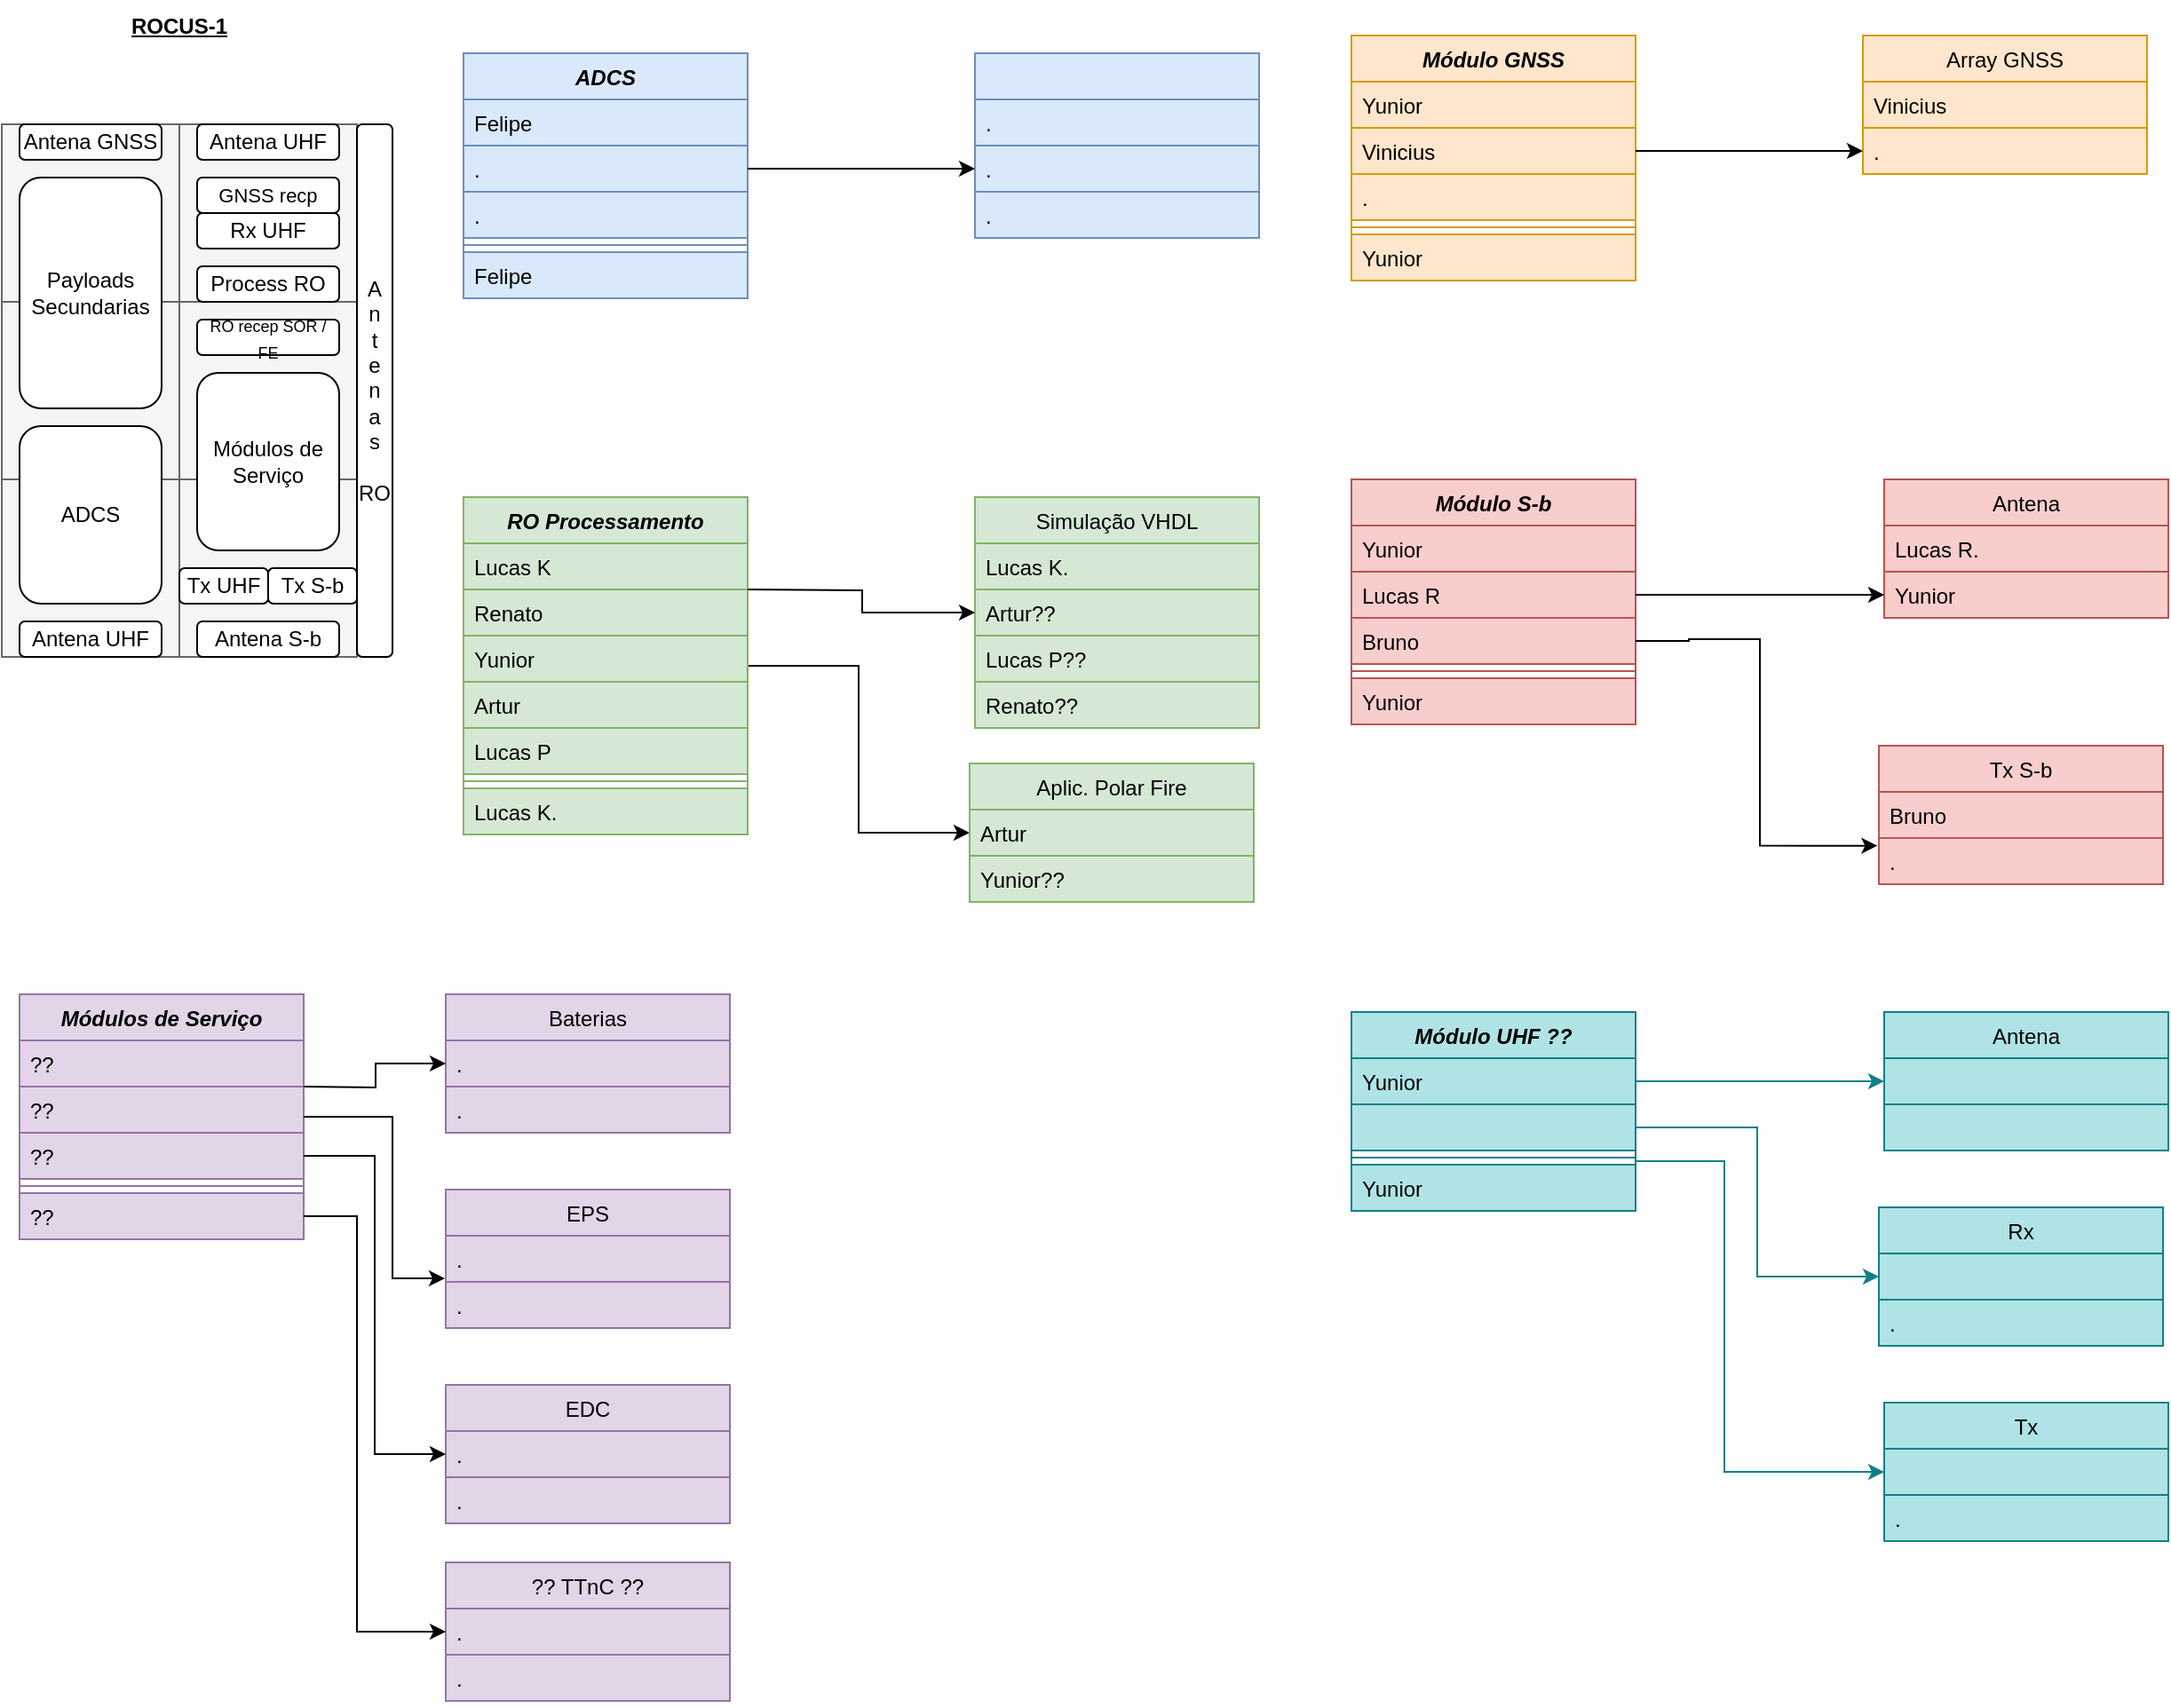 <mxfile version="26.1.1">
  <diagram id="C5RBs43oDa-KdzZeNtuy" name="Page-1">
    <mxGraphModel dx="1414" dy="770" grid="1" gridSize="10" guides="1" tooltips="1" connect="1" arrows="1" fold="1" page="1" pageScale="1" pageWidth="1169" pageHeight="1654" math="0" shadow="0">
      <root>
        <mxCell id="WIyWlLk6GJQsqaUBKTNV-0" />
        <mxCell id="WIyWlLk6GJQsqaUBKTNV-1" parent="WIyWlLk6GJQsqaUBKTNV-0" />
        <mxCell id="zkfFHV4jXpPFQw0GAbJ--0" value="ADCS" style="swimlane;fontStyle=3;align=center;verticalAlign=top;childLayout=stackLayout;horizontal=1;startSize=26;horizontalStack=0;resizeParent=1;resizeLast=0;collapsible=1;marginBottom=0;rounded=0;shadow=0;strokeWidth=1;fillColor=#dae8fc;strokeColor=#6c8ebf;" parent="WIyWlLk6GJQsqaUBKTNV-1" vertex="1">
          <mxGeometry x="300" y="50" width="160" height="138" as="geometry">
            <mxRectangle x="230" y="140" width="160" height="26" as="alternateBounds" />
          </mxGeometry>
        </mxCell>
        <mxCell id="zkfFHV4jXpPFQw0GAbJ--1" value="Felipe" style="text;align=left;verticalAlign=top;spacingLeft=4;spacingRight=4;overflow=hidden;rotatable=0;points=[[0,0.5],[1,0.5]];portConstraint=eastwest;fillColor=#dae8fc;strokeColor=#6c8ebf;" parent="zkfFHV4jXpPFQw0GAbJ--0" vertex="1">
          <mxGeometry y="26" width="160" height="26" as="geometry" />
        </mxCell>
        <mxCell id="zkfFHV4jXpPFQw0GAbJ--2" value="." style="text;align=left;verticalAlign=top;spacingLeft=4;spacingRight=4;overflow=hidden;rotatable=0;points=[[0,0.5],[1,0.5]];portConstraint=eastwest;rounded=0;shadow=0;html=0;fillColor=#dae8fc;strokeColor=#6c8ebf;" parent="zkfFHV4jXpPFQw0GAbJ--0" vertex="1">
          <mxGeometry y="52" width="160" height="26" as="geometry" />
        </mxCell>
        <mxCell id="zkfFHV4jXpPFQw0GAbJ--3" value="." style="text;align=left;verticalAlign=top;spacingLeft=4;spacingRight=4;overflow=hidden;rotatable=0;points=[[0,0.5],[1,0.5]];portConstraint=eastwest;rounded=0;shadow=0;html=0;fillColor=#dae8fc;strokeColor=#6c8ebf;" parent="zkfFHV4jXpPFQw0GAbJ--0" vertex="1">
          <mxGeometry y="78" width="160" height="26" as="geometry" />
        </mxCell>
        <mxCell id="zkfFHV4jXpPFQw0GAbJ--4" value="" style="line;html=1;strokeWidth=1;align=left;verticalAlign=middle;spacingTop=-1;spacingLeft=3;spacingRight=3;rotatable=0;labelPosition=right;points=[];portConstraint=eastwest;fillColor=#dae8fc;strokeColor=#6c8ebf;" parent="zkfFHV4jXpPFQw0GAbJ--0" vertex="1">
          <mxGeometry y="104" width="160" height="8" as="geometry" />
        </mxCell>
        <mxCell id="zkfFHV4jXpPFQw0GAbJ--5" value="Felipe" style="text;align=left;verticalAlign=top;spacingLeft=4;spacingRight=4;overflow=hidden;rotatable=0;points=[[0,0.5],[1,0.5]];portConstraint=eastwest;fillColor=#dae8fc;strokeColor=#6c8ebf;" parent="zkfFHV4jXpPFQw0GAbJ--0" vertex="1">
          <mxGeometry y="112" width="160" height="26" as="geometry" />
        </mxCell>
        <mxCell id="zkfFHV4jXpPFQw0GAbJ--17" value="" style="swimlane;fontStyle=0;align=center;verticalAlign=top;childLayout=stackLayout;horizontal=1;startSize=26;horizontalStack=0;resizeParent=1;resizeLast=0;collapsible=1;marginBottom=0;rounded=0;shadow=0;strokeWidth=1;fillColor=#dae8fc;strokeColor=#6c8ebf;" parent="WIyWlLk6GJQsqaUBKTNV-1" vertex="1">
          <mxGeometry x="588" y="50" width="160" height="104" as="geometry">
            <mxRectangle x="550" y="140" width="160" height="26" as="alternateBounds" />
          </mxGeometry>
        </mxCell>
        <mxCell id="zkfFHV4jXpPFQw0GAbJ--18" value="." style="text;align=left;verticalAlign=top;spacingLeft=4;spacingRight=4;overflow=hidden;rotatable=0;points=[[0,0.5],[1,0.5]];portConstraint=eastwest;fillColor=#dae8fc;strokeColor=#6c8ebf;" parent="zkfFHV4jXpPFQw0GAbJ--17" vertex="1">
          <mxGeometry y="26" width="160" height="26" as="geometry" />
        </mxCell>
        <mxCell id="zkfFHV4jXpPFQw0GAbJ--19" value="." style="text;align=left;verticalAlign=top;spacingLeft=4;spacingRight=4;overflow=hidden;rotatable=0;points=[[0,0.5],[1,0.5]];portConstraint=eastwest;rounded=0;shadow=0;html=0;fillColor=#dae8fc;strokeColor=#6c8ebf;" parent="zkfFHV4jXpPFQw0GAbJ--17" vertex="1">
          <mxGeometry y="52" width="160" height="26" as="geometry" />
        </mxCell>
        <mxCell id="zkfFHV4jXpPFQw0GAbJ--22" value="." style="text;align=left;verticalAlign=top;spacingLeft=4;spacingRight=4;overflow=hidden;rotatable=0;points=[[0,0.5],[1,0.5]];portConstraint=eastwest;rounded=0;shadow=0;html=0;fillColor=#dae8fc;strokeColor=#6c8ebf;" parent="zkfFHV4jXpPFQw0GAbJ--17" vertex="1">
          <mxGeometry y="78" width="160" height="26" as="geometry" />
        </mxCell>
        <mxCell id="zAMyp_jLh1tYszwOlTQn-1" value="" style="whiteSpace=wrap;html=1;aspect=fixed;fillColor=#f5f5f5;strokeColor=#666666;fontColor=#333333;" parent="WIyWlLk6GJQsqaUBKTNV-1" vertex="1">
          <mxGeometry x="40" y="90" width="100" height="100" as="geometry" />
        </mxCell>
        <mxCell id="zAMyp_jLh1tYszwOlTQn-3" value="" style="whiteSpace=wrap;html=1;aspect=fixed;fillColor=#f5f5f5;strokeColor=#666666;fontColor=#333333;" parent="WIyWlLk6GJQsqaUBKTNV-1" vertex="1">
          <mxGeometry x="140" y="90" width="100" height="100" as="geometry" />
        </mxCell>
        <mxCell id="zAMyp_jLh1tYszwOlTQn-4" value="" style="whiteSpace=wrap;html=1;aspect=fixed;fillColor=#f5f5f5;strokeColor=#666666;fontColor=#333333;" parent="WIyWlLk6GJQsqaUBKTNV-1" vertex="1">
          <mxGeometry x="40" y="190" width="100" height="100" as="geometry" />
        </mxCell>
        <mxCell id="zAMyp_jLh1tYszwOlTQn-5" value="" style="whiteSpace=wrap;html=1;aspect=fixed;fillColor=#f5f5f5;strokeColor=#666666;fontColor=#333333;" parent="WIyWlLk6GJQsqaUBKTNV-1" vertex="1">
          <mxGeometry x="140" y="190" width="100" height="100" as="geometry" />
        </mxCell>
        <mxCell id="zAMyp_jLh1tYszwOlTQn-6" value="" style="whiteSpace=wrap;html=1;aspect=fixed;fillColor=#f5f5f5;strokeColor=#666666;fontColor=#333333;" parent="WIyWlLk6GJQsqaUBKTNV-1" vertex="1">
          <mxGeometry x="40" y="290" width="100" height="100" as="geometry" />
        </mxCell>
        <mxCell id="zAMyp_jLh1tYszwOlTQn-7" value="" style="whiteSpace=wrap;html=1;aspect=fixed;fillColor=#f5f5f5;strokeColor=#666666;fontColor=#333333;" parent="WIyWlLk6GJQsqaUBKTNV-1" vertex="1">
          <mxGeometry x="140" y="290" width="100" height="100" as="geometry" />
        </mxCell>
        <mxCell id="zAMyp_jLh1tYszwOlTQn-8" value="&lt;b&gt;&lt;u&gt;ROCUS-1&lt;/u&gt;&lt;/b&gt;" style="text;html=1;align=center;verticalAlign=middle;whiteSpace=wrap;rounded=0;" parent="WIyWlLk6GJQsqaUBKTNV-1" vertex="1">
          <mxGeometry x="110" y="20" width="60" height="30" as="geometry" />
        </mxCell>
        <mxCell id="zAMyp_jLh1tYszwOlTQn-10" value="Antena UHF" style="rounded=1;whiteSpace=wrap;html=1;" parent="WIyWlLk6GJQsqaUBKTNV-1" vertex="1">
          <mxGeometry x="150" y="90" width="80" height="20" as="geometry" />
        </mxCell>
        <mxCell id="zAMyp_jLh1tYszwOlTQn-11" value="&lt;font style=&quot;font-size: 11px;&quot;&gt;GNSS recp&lt;/font&gt;" style="rounded=1;whiteSpace=wrap;html=1;" parent="WIyWlLk6GJQsqaUBKTNV-1" vertex="1">
          <mxGeometry x="150" y="120" width="80" height="20" as="geometry" />
        </mxCell>
        <mxCell id="zAMyp_jLh1tYszwOlTQn-12" value="Rx UHF" style="rounded=1;whiteSpace=wrap;html=1;" parent="WIyWlLk6GJQsqaUBKTNV-1" vertex="1">
          <mxGeometry x="150" y="140" width="80" height="20" as="geometry" />
        </mxCell>
        <mxCell id="zAMyp_jLh1tYszwOlTQn-13" value="Process RO" style="rounded=1;whiteSpace=wrap;html=1;" parent="WIyWlLk6GJQsqaUBKTNV-1" vertex="1">
          <mxGeometry x="150" y="170" width="80" height="20" as="geometry" />
        </mxCell>
        <mxCell id="zAMyp_jLh1tYszwOlTQn-14" value="&lt;font style=&quot;font-size: 9px;&quot;&gt;RO recep SOR / FE&lt;/font&gt;" style="rounded=1;whiteSpace=wrap;html=1;" parent="WIyWlLk6GJQsqaUBKTNV-1" vertex="1">
          <mxGeometry x="150" y="200" width="80" height="20" as="geometry" />
        </mxCell>
        <mxCell id="zAMyp_jLh1tYszwOlTQn-15" value="Módulos de Serviço" style="rounded=1;whiteSpace=wrap;html=1;" parent="WIyWlLk6GJQsqaUBKTNV-1" vertex="1">
          <mxGeometry x="150" y="230" width="80" height="100" as="geometry" />
        </mxCell>
        <mxCell id="zAMyp_jLh1tYszwOlTQn-16" value="Tx UHF" style="rounded=1;whiteSpace=wrap;html=1;" parent="WIyWlLk6GJQsqaUBKTNV-1" vertex="1">
          <mxGeometry x="140" y="340" width="50" height="20" as="geometry" />
        </mxCell>
        <mxCell id="zAMyp_jLh1tYszwOlTQn-17" value="&lt;font&gt;Tx S-b&lt;/font&gt;" style="rounded=1;whiteSpace=wrap;html=1;" parent="WIyWlLk6GJQsqaUBKTNV-1" vertex="1">
          <mxGeometry x="190" y="340" width="50" height="20" as="geometry" />
        </mxCell>
        <mxCell id="zAMyp_jLh1tYszwOlTQn-18" value="Antena S-b" style="rounded=1;whiteSpace=wrap;html=1;" parent="WIyWlLk6GJQsqaUBKTNV-1" vertex="1">
          <mxGeometry x="150" y="370" width="80" height="20" as="geometry" />
        </mxCell>
        <mxCell id="zAMyp_jLh1tYszwOlTQn-19" value="&lt;div&gt;A&lt;/div&gt;&lt;div&gt;n&lt;/div&gt;&lt;div&gt;t&lt;/div&gt;&lt;div&gt;e&lt;/div&gt;&lt;div&gt;n&lt;/div&gt;&lt;div&gt;a&lt;/div&gt;&lt;div&gt;s&lt;/div&gt;&lt;div&gt;&lt;br&gt;&lt;/div&gt;&lt;div&gt;RO&lt;/div&gt;" style="rounded=1;whiteSpace=wrap;html=1;" parent="WIyWlLk6GJQsqaUBKTNV-1" vertex="1">
          <mxGeometry x="240" y="90" width="20" height="300" as="geometry" />
        </mxCell>
        <mxCell id="zAMyp_jLh1tYszwOlTQn-20" value="Antena GNSS" style="rounded=1;whiteSpace=wrap;html=1;" parent="WIyWlLk6GJQsqaUBKTNV-1" vertex="1">
          <mxGeometry x="50" y="90" width="80" height="20" as="geometry" />
        </mxCell>
        <mxCell id="zAMyp_jLh1tYszwOlTQn-21" value="Antena UHF" style="rounded=1;whiteSpace=wrap;html=1;" parent="WIyWlLk6GJQsqaUBKTNV-1" vertex="1">
          <mxGeometry x="50" y="370" width="80" height="20" as="geometry" />
        </mxCell>
        <mxCell id="zAMyp_jLh1tYszwOlTQn-22" value="ADCS" style="rounded=1;whiteSpace=wrap;html=1;" parent="WIyWlLk6GJQsqaUBKTNV-1" vertex="1">
          <mxGeometry x="50" y="260" width="80" height="100" as="geometry" />
        </mxCell>
        <mxCell id="zAMyp_jLh1tYszwOlTQn-23" value="Payloads Secundarias" style="rounded=1;whiteSpace=wrap;html=1;" parent="WIyWlLk6GJQsqaUBKTNV-1" vertex="1">
          <mxGeometry x="50" y="120" width="80" height="130" as="geometry" />
        </mxCell>
        <mxCell id="zAMyp_jLh1tYszwOlTQn-24" value="Módulo S-b" style="swimlane;fontStyle=3;align=center;verticalAlign=top;childLayout=stackLayout;horizontal=1;startSize=26;horizontalStack=0;resizeParent=1;resizeLast=0;collapsible=1;marginBottom=0;rounded=0;shadow=0;strokeWidth=1;fillColor=#f8cecc;strokeColor=#b85450;" parent="WIyWlLk6GJQsqaUBKTNV-1" vertex="1">
          <mxGeometry x="800" y="290" width="160" height="138" as="geometry">
            <mxRectangle x="230" y="140" width="160" height="26" as="alternateBounds" />
          </mxGeometry>
        </mxCell>
        <mxCell id="zAMyp_jLh1tYszwOlTQn-25" value="Yunior" style="text;align=left;verticalAlign=top;spacingLeft=4;spacingRight=4;overflow=hidden;rotatable=0;points=[[0,0.5],[1,0.5]];portConstraint=eastwest;fillColor=#f8cecc;strokeColor=#b85450;" parent="zAMyp_jLh1tYszwOlTQn-24" vertex="1">
          <mxGeometry y="26" width="160" height="26" as="geometry" />
        </mxCell>
        <mxCell id="zAMyp_jLh1tYszwOlTQn-26" value="Lucas R" style="text;align=left;verticalAlign=top;spacingLeft=4;spacingRight=4;overflow=hidden;rotatable=0;points=[[0,0.5],[1,0.5]];portConstraint=eastwest;rounded=0;shadow=0;html=0;fillColor=#f8cecc;strokeColor=#b85450;" parent="zAMyp_jLh1tYszwOlTQn-24" vertex="1">
          <mxGeometry y="52" width="160" height="26" as="geometry" />
        </mxCell>
        <mxCell id="zAMyp_jLh1tYszwOlTQn-27" value="Bruno" style="text;align=left;verticalAlign=top;spacingLeft=4;spacingRight=4;overflow=hidden;rotatable=0;points=[[0,0.5],[1,0.5]];portConstraint=eastwest;rounded=0;shadow=0;html=0;fillColor=#f8cecc;strokeColor=#b85450;" parent="zAMyp_jLh1tYszwOlTQn-24" vertex="1">
          <mxGeometry y="78" width="160" height="26" as="geometry" />
        </mxCell>
        <mxCell id="zAMyp_jLh1tYszwOlTQn-28" value="" style="line;html=1;strokeWidth=1;align=left;verticalAlign=middle;spacingTop=-1;spacingLeft=3;spacingRight=3;rotatable=0;labelPosition=right;points=[];portConstraint=eastwest;fillColor=#f8cecc;strokeColor=#b85450;" parent="zAMyp_jLh1tYszwOlTQn-24" vertex="1">
          <mxGeometry y="104" width="160" height="8" as="geometry" />
        </mxCell>
        <mxCell id="zAMyp_jLh1tYszwOlTQn-29" value="Yunior" style="text;align=left;verticalAlign=top;spacingLeft=4;spacingRight=4;overflow=hidden;rotatable=0;points=[[0,0.5],[1,0.5]];portConstraint=eastwest;fillColor=#f8cecc;strokeColor=#b85450;" parent="zAMyp_jLh1tYszwOlTQn-24" vertex="1">
          <mxGeometry y="112" width="160" height="26" as="geometry" />
        </mxCell>
        <mxCell id="zAMyp_jLh1tYszwOlTQn-30" value="Antena" style="swimlane;fontStyle=0;align=center;verticalAlign=top;childLayout=stackLayout;horizontal=1;startSize=26;horizontalStack=0;resizeParent=1;resizeLast=0;collapsible=1;marginBottom=0;rounded=0;shadow=0;strokeWidth=1;fillColor=#f8cecc;strokeColor=#b85450;" parent="WIyWlLk6GJQsqaUBKTNV-1" vertex="1">
          <mxGeometry x="1100" y="290" width="160" height="78" as="geometry">
            <mxRectangle x="550" y="140" width="160" height="26" as="alternateBounds" />
          </mxGeometry>
        </mxCell>
        <mxCell id="zAMyp_jLh1tYszwOlTQn-31" value="Lucas R." style="text;align=left;verticalAlign=top;spacingLeft=4;spacingRight=4;overflow=hidden;rotatable=0;points=[[0,0.5],[1,0.5]];portConstraint=eastwest;fillColor=#f8cecc;strokeColor=#b85450;" parent="zAMyp_jLh1tYszwOlTQn-30" vertex="1">
          <mxGeometry y="26" width="160" height="26" as="geometry" />
        </mxCell>
        <mxCell id="zAMyp_jLh1tYszwOlTQn-32" value="Yunior" style="text;align=left;verticalAlign=top;spacingLeft=4;spacingRight=4;overflow=hidden;rotatable=0;points=[[0,0.5],[1,0.5]];portConstraint=eastwest;rounded=0;shadow=0;html=0;fillColor=#f8cecc;strokeColor=#b85450;" parent="zAMyp_jLh1tYszwOlTQn-30" vertex="1">
          <mxGeometry y="52" width="160" height="26" as="geometry" />
        </mxCell>
        <mxCell id="zAMyp_jLh1tYszwOlTQn-65" value="Módulo GNSS" style="swimlane;fontStyle=3;align=center;verticalAlign=top;childLayout=stackLayout;horizontal=1;startSize=26;horizontalStack=0;resizeParent=1;resizeLast=0;collapsible=1;marginBottom=0;rounded=0;shadow=0;strokeWidth=1;fillColor=#ffe6cc;strokeColor=#d79b00;" parent="WIyWlLk6GJQsqaUBKTNV-1" vertex="1">
          <mxGeometry x="800" y="40" width="160" height="138" as="geometry">
            <mxRectangle x="230" y="140" width="160" height="26" as="alternateBounds" />
          </mxGeometry>
        </mxCell>
        <mxCell id="zAMyp_jLh1tYszwOlTQn-66" value="Yunior" style="text;align=left;verticalAlign=top;spacingLeft=4;spacingRight=4;overflow=hidden;rotatable=0;points=[[0,0.5],[1,0.5]];portConstraint=eastwest;fillColor=#ffe6cc;strokeColor=#d79b00;" parent="zAMyp_jLh1tYszwOlTQn-65" vertex="1">
          <mxGeometry y="26" width="160" height="26" as="geometry" />
        </mxCell>
        <mxCell id="zAMyp_jLh1tYszwOlTQn-67" value="Vinicius" style="text;align=left;verticalAlign=top;spacingLeft=4;spacingRight=4;overflow=hidden;rotatable=0;points=[[0,0.5],[1,0.5]];portConstraint=eastwest;rounded=0;shadow=0;html=0;fillColor=#ffe6cc;strokeColor=#d79b00;" parent="zAMyp_jLh1tYszwOlTQn-65" vertex="1">
          <mxGeometry y="52" width="160" height="26" as="geometry" />
        </mxCell>
        <mxCell id="zAMyp_jLh1tYszwOlTQn-68" value="." style="text;align=left;verticalAlign=top;spacingLeft=4;spacingRight=4;overflow=hidden;rotatable=0;points=[[0,0.5],[1,0.5]];portConstraint=eastwest;rounded=0;shadow=0;html=0;fillColor=#ffe6cc;strokeColor=#d79b00;" parent="zAMyp_jLh1tYszwOlTQn-65" vertex="1">
          <mxGeometry y="78" width="160" height="26" as="geometry" />
        </mxCell>
        <mxCell id="zAMyp_jLh1tYszwOlTQn-69" value="" style="line;html=1;strokeWidth=1;align=left;verticalAlign=middle;spacingTop=-1;spacingLeft=3;spacingRight=3;rotatable=0;labelPosition=right;points=[];portConstraint=eastwest;fillColor=#ffe6cc;strokeColor=#d79b00;" parent="zAMyp_jLh1tYszwOlTQn-65" vertex="1">
          <mxGeometry y="104" width="160" height="8" as="geometry" />
        </mxCell>
        <mxCell id="zAMyp_jLh1tYszwOlTQn-70" value="Yunior" style="text;align=left;verticalAlign=top;spacingLeft=4;spacingRight=4;overflow=hidden;rotatable=0;points=[[0,0.5],[1,0.5]];portConstraint=eastwest;fillColor=#ffe6cc;strokeColor=#d79b00;" parent="zAMyp_jLh1tYszwOlTQn-65" vertex="1">
          <mxGeometry y="112" width="160" height="26" as="geometry" />
        </mxCell>
        <mxCell id="zAMyp_jLh1tYszwOlTQn-71" value="Array GNSS" style="swimlane;fontStyle=0;align=center;verticalAlign=top;childLayout=stackLayout;horizontal=1;startSize=26;horizontalStack=0;resizeParent=1;resizeLast=0;collapsible=1;marginBottom=0;rounded=0;shadow=0;strokeWidth=1;fillColor=#ffe6cc;strokeColor=#d79b00;" parent="WIyWlLk6GJQsqaUBKTNV-1" vertex="1">
          <mxGeometry x="1088" y="40" width="160" height="78" as="geometry">
            <mxRectangle x="550" y="140" width="160" height="26" as="alternateBounds" />
          </mxGeometry>
        </mxCell>
        <mxCell id="zAMyp_jLh1tYszwOlTQn-72" value="Vinicius" style="text;align=left;verticalAlign=top;spacingLeft=4;spacingRight=4;overflow=hidden;rotatable=0;points=[[0,0.5],[1,0.5]];portConstraint=eastwest;fillColor=#ffe6cc;strokeColor=#d79b00;" parent="zAMyp_jLh1tYszwOlTQn-71" vertex="1">
          <mxGeometry y="26" width="160" height="26" as="geometry" />
        </mxCell>
        <mxCell id="zAMyp_jLh1tYszwOlTQn-75" value="." style="text;align=left;verticalAlign=top;spacingLeft=4;spacingRight=4;overflow=hidden;rotatable=0;points=[[0,0.5],[1,0.5]];portConstraint=eastwest;rounded=0;shadow=0;html=0;fillColor=#ffe6cc;strokeColor=#d79b00;" parent="zAMyp_jLh1tYszwOlTQn-71" vertex="1">
          <mxGeometry y="52" width="160" height="26" as="geometry" />
        </mxCell>
        <mxCell id="zAMyp_jLh1tYszwOlTQn-91" value="Tx S-b" style="swimlane;fontStyle=0;align=center;verticalAlign=top;childLayout=stackLayout;horizontal=1;startSize=26;horizontalStack=0;resizeParent=1;resizeLast=0;collapsible=1;marginBottom=0;rounded=0;shadow=0;strokeWidth=1;fillColor=#f8cecc;strokeColor=#b85450;" parent="WIyWlLk6GJQsqaUBKTNV-1" vertex="1">
          <mxGeometry x="1097" y="440" width="160" height="78" as="geometry">
            <mxRectangle x="550" y="140" width="160" height="26" as="alternateBounds" />
          </mxGeometry>
        </mxCell>
        <mxCell id="zAMyp_jLh1tYszwOlTQn-92" value="Bruno" style="text;align=left;verticalAlign=top;spacingLeft=4;spacingRight=4;overflow=hidden;rotatable=0;points=[[0,0.5],[1,0.5]];portConstraint=eastwest;fillColor=#f8cecc;strokeColor=#b85450;" parent="zAMyp_jLh1tYszwOlTQn-91" vertex="1">
          <mxGeometry y="26" width="160" height="26" as="geometry" />
        </mxCell>
        <mxCell id="zAMyp_jLh1tYszwOlTQn-94" value="." style="text;align=left;verticalAlign=top;spacingLeft=4;spacingRight=4;overflow=hidden;rotatable=0;points=[[0,0.5],[1,0.5]];portConstraint=eastwest;rounded=0;shadow=0;html=0;fillColor=#f8cecc;strokeColor=#b85450;" parent="zAMyp_jLh1tYszwOlTQn-91" vertex="1">
          <mxGeometry y="52" width="160" height="26" as="geometry" />
        </mxCell>
        <mxCell id="zAMyp_jLh1tYszwOlTQn-102" style="edgeStyle=orthogonalEdgeStyle;rounded=0;orthogonalLoop=1;jettySize=auto;html=1;exitX=1;exitY=0.5;exitDx=0;exitDy=0;entryX=-0.005;entryY=1.167;entryDx=0;entryDy=0;entryPerimeter=0;fillColor=#f8cecc;strokeColor=light-dark(#000000, #d7817e);" parent="WIyWlLk6GJQsqaUBKTNV-1" source="zAMyp_jLh1tYszwOlTQn-27" target="zAMyp_jLh1tYszwOlTQn-92" edge="1">
          <mxGeometry relative="1" as="geometry">
            <mxPoint x="1090" y="490" as="targetPoint" />
            <Array as="points">
              <mxPoint x="990" y="381" />
              <mxPoint x="1030" y="380" />
              <mxPoint x="1030" y="496" />
            </Array>
          </mxGeometry>
        </mxCell>
        <mxCell id="zAMyp_jLh1tYszwOlTQn-103" style="edgeStyle=orthogonalEdgeStyle;rounded=0;orthogonalLoop=1;jettySize=auto;html=1;entryX=0;entryY=0.5;entryDx=0;entryDy=0;fillColor=#f8cecc;strokeColor=light-dark(#000000, #d7817e);" parent="WIyWlLk6GJQsqaUBKTNV-1" source="zAMyp_jLh1tYszwOlTQn-26" target="zAMyp_jLh1tYszwOlTQn-32" edge="1">
          <mxGeometry relative="1" as="geometry" />
        </mxCell>
        <mxCell id="zAMyp_jLh1tYszwOlTQn-104" style="edgeStyle=orthogonalEdgeStyle;rounded=0;orthogonalLoop=1;jettySize=auto;html=1;exitX=1;exitY=0.5;exitDx=0;exitDy=0;entryX=0;entryY=0.5;entryDx=0;entryDy=0;fillColor=#dae8fc;strokeColor=light-dark(#000000, #d7817e);" parent="WIyWlLk6GJQsqaUBKTNV-1" source="zkfFHV4jXpPFQw0GAbJ--2" target="zkfFHV4jXpPFQw0GAbJ--19" edge="1">
          <mxGeometry relative="1" as="geometry" />
        </mxCell>
        <mxCell id="zAMyp_jLh1tYszwOlTQn-105" style="edgeStyle=orthogonalEdgeStyle;rounded=0;orthogonalLoop=1;jettySize=auto;html=1;exitX=1;exitY=0.5;exitDx=0;exitDy=0;entryX=0;entryY=0.5;entryDx=0;entryDy=0;fillColor=#ffe6cc;strokeColor=light-dark(#000000, #d7817e);" parent="WIyWlLk6GJQsqaUBKTNV-1" source="zAMyp_jLh1tYszwOlTQn-67" edge="1">
          <mxGeometry relative="1" as="geometry">
            <mxPoint x="1088" y="105" as="targetPoint" />
          </mxGeometry>
        </mxCell>
        <mxCell id="zAMyp_jLh1tYszwOlTQn-160" style="edgeStyle=orthogonalEdgeStyle;rounded=0;orthogonalLoop=1;jettySize=auto;html=1;entryX=0;entryY=0.5;entryDx=0;entryDy=0;" parent="WIyWlLk6GJQsqaUBKTNV-1" source="zAMyp_jLh1tYszwOlTQn-107" target="zAMyp_jLh1tYszwOlTQn-156" edge="1">
          <mxGeometry relative="1" as="geometry" />
        </mxCell>
        <mxCell id="zAMyp_jLh1tYszwOlTQn-107" value="RO Processamento" style="swimlane;fontStyle=3;align=center;verticalAlign=top;childLayout=stackLayout;horizontal=1;startSize=26;horizontalStack=0;resizeParent=1;resizeLast=0;collapsible=1;marginBottom=0;rounded=0;shadow=0;strokeWidth=1;fillColor=#d5e8d4;strokeColor=#82b366;" parent="WIyWlLk6GJQsqaUBKTNV-1" vertex="1">
          <mxGeometry x="300" y="300" width="160" height="190" as="geometry">
            <mxRectangle x="230" y="140" width="160" height="26" as="alternateBounds" />
          </mxGeometry>
        </mxCell>
        <mxCell id="zAMyp_jLh1tYszwOlTQn-108" value="Lucas K" style="text;align=left;verticalAlign=top;spacingLeft=4;spacingRight=4;overflow=hidden;rotatable=0;points=[[0,0.5],[1,0.5]];portConstraint=eastwest;fillColor=#d5e8d4;strokeColor=#82b366;" parent="zAMyp_jLh1tYszwOlTQn-107" vertex="1">
          <mxGeometry y="26" width="160" height="26" as="geometry" />
        </mxCell>
        <mxCell id="zAMyp_jLh1tYszwOlTQn-109" value="Renato" style="text;align=left;verticalAlign=top;spacingLeft=4;spacingRight=4;overflow=hidden;rotatable=0;points=[[0,0.5],[1,0.5]];portConstraint=eastwest;rounded=0;shadow=0;html=0;fillColor=#d5e8d4;strokeColor=#82b366;" parent="zAMyp_jLh1tYszwOlTQn-107" vertex="1">
          <mxGeometry y="52" width="160" height="26" as="geometry" />
        </mxCell>
        <mxCell id="zAMyp_jLh1tYszwOlTQn-110" value="Yunior" style="text;align=left;verticalAlign=top;spacingLeft=4;spacingRight=4;overflow=hidden;rotatable=0;points=[[0,0.5],[1,0.5]];portConstraint=eastwest;rounded=0;shadow=0;html=0;fillColor=#d5e8d4;strokeColor=#82b366;" parent="zAMyp_jLh1tYszwOlTQn-107" vertex="1">
          <mxGeometry y="78" width="160" height="26" as="geometry" />
        </mxCell>
        <mxCell id="zAMyp_jLh1tYszwOlTQn-111" value="Artur" style="text;align=left;verticalAlign=top;spacingLeft=4;spacingRight=4;overflow=hidden;rotatable=0;points=[[0,0.5],[1,0.5]];portConstraint=eastwest;rounded=0;shadow=0;html=0;fillColor=#d5e8d4;strokeColor=#82b366;" parent="zAMyp_jLh1tYszwOlTQn-107" vertex="1">
          <mxGeometry y="104" width="160" height="26" as="geometry" />
        </mxCell>
        <mxCell id="zAMyp_jLh1tYszwOlTQn-112" value="Lucas P" style="text;align=left;verticalAlign=top;spacingLeft=4;spacingRight=4;overflow=hidden;rotatable=0;points=[[0,0.5],[1,0.5]];portConstraint=eastwest;rounded=0;shadow=0;html=0;fillColor=#d5e8d4;strokeColor=#82b366;" parent="zAMyp_jLh1tYszwOlTQn-107" vertex="1">
          <mxGeometry y="130" width="160" height="26" as="geometry" />
        </mxCell>
        <mxCell id="zAMyp_jLh1tYszwOlTQn-113" value="" style="line;html=1;strokeWidth=1;align=left;verticalAlign=middle;spacingTop=-1;spacingLeft=3;spacingRight=3;rotatable=0;labelPosition=right;points=[];portConstraint=eastwest;fillColor=#d5e8d4;strokeColor=#82b366;" parent="zAMyp_jLh1tYszwOlTQn-107" vertex="1">
          <mxGeometry y="156" width="160" height="8" as="geometry" />
        </mxCell>
        <mxCell id="zAMyp_jLh1tYszwOlTQn-114" value="Lucas K." style="text;align=left;verticalAlign=top;spacingLeft=4;spacingRight=4;overflow=hidden;rotatable=0;points=[[0,0.5],[1,0.5]];portConstraint=eastwest;fillColor=#d5e8d4;strokeColor=#82b366;" parent="zAMyp_jLh1tYszwOlTQn-107" vertex="1">
          <mxGeometry y="164" width="160" height="26" as="geometry" />
        </mxCell>
        <mxCell id="zAMyp_jLh1tYszwOlTQn-115" value="Simulação VHDL" style="swimlane;fontStyle=0;align=center;verticalAlign=top;childLayout=stackLayout;horizontal=1;startSize=26;horizontalStack=0;resizeParent=1;resizeLast=0;collapsible=1;marginBottom=0;rounded=0;shadow=0;strokeWidth=1;fillColor=#d5e8d4;strokeColor=#82b366;" parent="WIyWlLk6GJQsqaUBKTNV-1" vertex="1">
          <mxGeometry x="588" y="300" width="160" height="130" as="geometry">
            <mxRectangle x="550" y="140" width="160" height="26" as="alternateBounds" />
          </mxGeometry>
        </mxCell>
        <mxCell id="zAMyp_jLh1tYszwOlTQn-116" value="Lucas K." style="text;align=left;verticalAlign=top;spacingLeft=4;spacingRight=4;overflow=hidden;rotatable=0;points=[[0,0.5],[1,0.5]];portConstraint=eastwest;fillColor=#d5e8d4;strokeColor=#82b366;" parent="zAMyp_jLh1tYszwOlTQn-115" vertex="1">
          <mxGeometry y="26" width="160" height="26" as="geometry" />
        </mxCell>
        <mxCell id="zAMyp_jLh1tYszwOlTQn-117" value="Artur??" style="text;align=left;verticalAlign=top;spacingLeft=4;spacingRight=4;overflow=hidden;rotatable=0;points=[[0,0.5],[1,0.5]];portConstraint=eastwest;rounded=0;shadow=0;html=0;fillColor=#d5e8d4;strokeColor=#82b366;" parent="zAMyp_jLh1tYszwOlTQn-115" vertex="1">
          <mxGeometry y="52" width="160" height="26" as="geometry" />
        </mxCell>
        <mxCell id="zAMyp_jLh1tYszwOlTQn-118" value="Lucas P??" style="text;align=left;verticalAlign=top;spacingLeft=4;spacingRight=4;overflow=hidden;rotatable=0;points=[[0,0.5],[1,0.5]];portConstraint=eastwest;rounded=0;shadow=0;html=0;fillColor=#d5e8d4;strokeColor=#82b366;" parent="zAMyp_jLh1tYszwOlTQn-115" vertex="1">
          <mxGeometry y="78" width="160" height="26" as="geometry" />
        </mxCell>
        <mxCell id="zAMyp_jLh1tYszwOlTQn-154" value="Renato??" style="text;align=left;verticalAlign=top;spacingLeft=4;spacingRight=4;overflow=hidden;rotatable=0;points=[[0,0.5],[1,0.5]];portConstraint=eastwest;rounded=0;shadow=0;html=0;fillColor=#d5e8d4;strokeColor=#82b366;" parent="zAMyp_jLh1tYszwOlTQn-115" vertex="1">
          <mxGeometry y="104" width="160" height="26" as="geometry" />
        </mxCell>
        <mxCell id="zAMyp_jLh1tYszwOlTQn-124" style="edgeStyle=orthogonalEdgeStyle;rounded=0;orthogonalLoop=1;jettySize=auto;html=1;entryX=0;entryY=0.5;entryDx=0;entryDy=0;fillColor=#d5e8d4;strokeColor=light-dark(#000000, #d7817e);" parent="WIyWlLk6GJQsqaUBKTNV-1" target="zAMyp_jLh1tYszwOlTQn-115" edge="1">
          <mxGeometry relative="1" as="geometry">
            <mxPoint x="460" y="352" as="sourcePoint" />
          </mxGeometry>
        </mxCell>
        <mxCell id="zAMyp_jLh1tYszwOlTQn-125" value="Módulos de Serviço" style="swimlane;fontStyle=3;align=center;verticalAlign=top;childLayout=stackLayout;horizontal=1;startSize=26;horizontalStack=0;resizeParent=1;resizeLast=0;collapsible=1;marginBottom=0;rounded=0;shadow=0;strokeWidth=1;fillColor=#e1d5e7;strokeColor=#9673a6;" parent="WIyWlLk6GJQsqaUBKTNV-1" vertex="1">
          <mxGeometry x="50" y="580" width="160" height="138" as="geometry">
            <mxRectangle x="230" y="140" width="160" height="26" as="alternateBounds" />
          </mxGeometry>
        </mxCell>
        <mxCell id="zAMyp_jLh1tYszwOlTQn-127" value="??" style="text;align=left;verticalAlign=top;spacingLeft=4;spacingRight=4;overflow=hidden;rotatable=0;points=[[0,0.5],[1,0.5]];portConstraint=eastwest;rounded=0;shadow=0;html=0;fillColor=#e1d5e7;strokeColor=#9673a6;" parent="zAMyp_jLh1tYszwOlTQn-125" vertex="1">
          <mxGeometry y="26" width="160" height="26" as="geometry" />
        </mxCell>
        <mxCell id="zAMyp_jLh1tYszwOlTQn-129" value="??" style="text;align=left;verticalAlign=top;spacingLeft=4;spacingRight=4;overflow=hidden;rotatable=0;points=[[0,0.5],[1,0.5]];portConstraint=eastwest;rounded=0;shadow=0;html=0;fillColor=#e1d5e7;strokeColor=#9673a6;" parent="zAMyp_jLh1tYszwOlTQn-125" vertex="1">
          <mxGeometry y="52" width="160" height="26" as="geometry" />
        </mxCell>
        <mxCell id="zAMyp_jLh1tYszwOlTQn-130" value="??" style="text;align=left;verticalAlign=top;spacingLeft=4;spacingRight=4;overflow=hidden;rotatable=0;points=[[0,0.5],[1,0.5]];portConstraint=eastwest;rounded=0;shadow=0;html=0;fillColor=#e1d5e7;strokeColor=#9673a6;" parent="zAMyp_jLh1tYszwOlTQn-125" vertex="1">
          <mxGeometry y="78" width="160" height="26" as="geometry" />
        </mxCell>
        <mxCell id="zAMyp_jLh1tYszwOlTQn-131" value="" style="line;html=1;strokeWidth=1;align=left;verticalAlign=middle;spacingTop=-1;spacingLeft=3;spacingRight=3;rotatable=0;labelPosition=right;points=[];portConstraint=eastwest;fillColor=#e1d5e7;strokeColor=#9673a6;" parent="zAMyp_jLh1tYszwOlTQn-125" vertex="1">
          <mxGeometry y="104" width="160" height="8" as="geometry" />
        </mxCell>
        <mxCell id="zAMyp_jLh1tYszwOlTQn-132" value="??" style="text;align=left;verticalAlign=top;spacingLeft=4;spacingRight=4;overflow=hidden;rotatable=0;points=[[0,0.5],[1,0.5]];portConstraint=eastwest;fillColor=#e1d5e7;strokeColor=#9673a6;" parent="zAMyp_jLh1tYszwOlTQn-125" vertex="1">
          <mxGeometry y="112" width="160" height="26" as="geometry" />
        </mxCell>
        <mxCell id="zAMyp_jLh1tYszwOlTQn-133" value="Baterias" style="swimlane;fontStyle=0;align=center;verticalAlign=top;childLayout=stackLayout;horizontal=1;startSize=26;horizontalStack=0;resizeParent=1;resizeLast=0;collapsible=1;marginBottom=0;rounded=0;shadow=0;strokeWidth=1;fillColor=#e1d5e7;strokeColor=#9673a6;" parent="WIyWlLk6GJQsqaUBKTNV-1" vertex="1">
          <mxGeometry x="290" y="580" width="160" height="78" as="geometry">
            <mxRectangle x="550" y="140" width="160" height="26" as="alternateBounds" />
          </mxGeometry>
        </mxCell>
        <mxCell id="zAMyp_jLh1tYszwOlTQn-134" value="." style="text;align=left;verticalAlign=top;spacingLeft=4;spacingRight=4;overflow=hidden;rotatable=0;points=[[0,0.5],[1,0.5]];portConstraint=eastwest;fillColor=#e1d5e7;strokeColor=#9673a6;" parent="zAMyp_jLh1tYszwOlTQn-133" vertex="1">
          <mxGeometry y="26" width="160" height="26" as="geometry" />
        </mxCell>
        <mxCell id="zAMyp_jLh1tYszwOlTQn-135" value="." style="text;align=left;verticalAlign=top;spacingLeft=4;spacingRight=4;overflow=hidden;rotatable=0;points=[[0,0.5],[1,0.5]];portConstraint=eastwest;rounded=0;shadow=0;html=0;fillColor=#e1d5e7;strokeColor=#9673a6;" parent="zAMyp_jLh1tYszwOlTQn-133" vertex="1">
          <mxGeometry y="52" width="160" height="26" as="geometry" />
        </mxCell>
        <mxCell id="zAMyp_jLh1tYszwOlTQn-137" style="edgeStyle=orthogonalEdgeStyle;rounded=0;orthogonalLoop=1;jettySize=auto;html=1;entryX=0;entryY=0.5;entryDx=0;entryDy=0;fillColor=#e1d5e7;strokeColor=light-dark(#000000, #9577a3);" parent="WIyWlLk6GJQsqaUBKTNV-1" target="zAMyp_jLh1tYszwOlTQn-133" edge="1">
          <mxGeometry relative="1" as="geometry">
            <mxPoint x="210" y="632" as="sourcePoint" />
          </mxGeometry>
        </mxCell>
        <mxCell id="zAMyp_jLh1tYszwOlTQn-138" value="EPS" style="swimlane;fontStyle=0;align=center;verticalAlign=top;childLayout=stackLayout;horizontal=1;startSize=26;horizontalStack=0;resizeParent=1;resizeLast=0;collapsible=1;marginBottom=0;rounded=0;shadow=0;strokeWidth=1;fillColor=#e1d5e7;strokeColor=#9673a6;" parent="WIyWlLk6GJQsqaUBKTNV-1" vertex="1">
          <mxGeometry x="290" y="690" width="160" height="78" as="geometry">
            <mxRectangle x="550" y="140" width="160" height="26" as="alternateBounds" />
          </mxGeometry>
        </mxCell>
        <mxCell id="zAMyp_jLh1tYszwOlTQn-139" value="." style="text;align=left;verticalAlign=top;spacingLeft=4;spacingRight=4;overflow=hidden;rotatable=0;points=[[0,0.5],[1,0.5]];portConstraint=eastwest;fillColor=#e1d5e7;strokeColor=#9673a6;" parent="zAMyp_jLh1tYszwOlTQn-138" vertex="1">
          <mxGeometry y="26" width="160" height="26" as="geometry" />
        </mxCell>
        <mxCell id="zAMyp_jLh1tYszwOlTQn-140" value="." style="text;align=left;verticalAlign=top;spacingLeft=4;spacingRight=4;overflow=hidden;rotatable=0;points=[[0,0.5],[1,0.5]];portConstraint=eastwest;rounded=0;shadow=0;html=0;fillColor=#e1d5e7;strokeColor=#9673a6;" parent="zAMyp_jLh1tYszwOlTQn-138" vertex="1">
          <mxGeometry y="52" width="160" height="26" as="geometry" />
        </mxCell>
        <mxCell id="zAMyp_jLh1tYszwOlTQn-142" value="EDC" style="swimlane;fontStyle=0;align=center;verticalAlign=top;childLayout=stackLayout;horizontal=1;startSize=26;horizontalStack=0;resizeParent=1;resizeLast=0;collapsible=1;marginBottom=0;rounded=0;shadow=0;strokeWidth=1;fillColor=#e1d5e7;strokeColor=#9673a6;" parent="WIyWlLk6GJQsqaUBKTNV-1" vertex="1">
          <mxGeometry x="290" y="800" width="160" height="78" as="geometry">
            <mxRectangle x="550" y="140" width="160" height="26" as="alternateBounds" />
          </mxGeometry>
        </mxCell>
        <mxCell id="zAMyp_jLh1tYszwOlTQn-143" value="." style="text;align=left;verticalAlign=top;spacingLeft=4;spacingRight=4;overflow=hidden;rotatable=0;points=[[0,0.5],[1,0.5]];portConstraint=eastwest;fillColor=#e1d5e7;strokeColor=#9673a6;" parent="zAMyp_jLh1tYszwOlTQn-142" vertex="1">
          <mxGeometry y="26" width="160" height="26" as="geometry" />
        </mxCell>
        <mxCell id="zAMyp_jLh1tYszwOlTQn-145" value="." style="text;align=left;verticalAlign=top;spacingLeft=4;spacingRight=4;overflow=hidden;rotatable=0;points=[[0,0.5],[1,0.5]];portConstraint=eastwest;rounded=0;shadow=0;html=0;fillColor=#e1d5e7;strokeColor=#9673a6;" parent="zAMyp_jLh1tYszwOlTQn-142" vertex="1">
          <mxGeometry y="52" width="160" height="26" as="geometry" />
        </mxCell>
        <mxCell id="zAMyp_jLh1tYszwOlTQn-147" style="edgeStyle=orthogonalEdgeStyle;rounded=0;orthogonalLoop=1;jettySize=auto;html=1;exitX=1;exitY=0.5;exitDx=0;exitDy=0;entryX=-0.003;entryY=-0.058;entryDx=0;entryDy=0;entryPerimeter=0;fillColor=#e1d5e7;strokeColor=light-dark(#000000, #9577a3);" parent="WIyWlLk6GJQsqaUBKTNV-1" source="zAMyp_jLh1tYszwOlTQn-125" target="zAMyp_jLh1tYszwOlTQn-140" edge="1">
          <mxGeometry relative="1" as="geometry">
            <Array as="points">
              <mxPoint x="260" y="649" />
              <mxPoint x="260" y="740" />
              <mxPoint x="290" y="740" />
            </Array>
          </mxGeometry>
        </mxCell>
        <mxCell id="zAMyp_jLh1tYszwOlTQn-149" style="edgeStyle=orthogonalEdgeStyle;rounded=0;orthogonalLoop=1;jettySize=auto;html=1;entryX=0;entryY=0.5;entryDx=0;entryDy=0;fillColor=#e1d5e7;strokeColor=light-dark(#000000, #9577a3);" parent="WIyWlLk6GJQsqaUBKTNV-1" source="zAMyp_jLh1tYszwOlTQn-130" target="zAMyp_jLh1tYszwOlTQn-143" edge="1">
          <mxGeometry relative="1" as="geometry" />
        </mxCell>
        <mxCell id="zAMyp_jLh1tYszwOlTQn-150" value="?? TTnC ??" style="swimlane;fontStyle=0;align=center;verticalAlign=top;childLayout=stackLayout;horizontal=1;startSize=26;horizontalStack=0;resizeParent=1;resizeLast=0;collapsible=1;marginBottom=0;rounded=0;shadow=0;strokeWidth=1;fillColor=#e1d5e7;strokeColor=#9673a6;" parent="WIyWlLk6GJQsqaUBKTNV-1" vertex="1">
          <mxGeometry x="290" y="900" width="160" height="78" as="geometry">
            <mxRectangle x="550" y="140" width="160" height="26" as="alternateBounds" />
          </mxGeometry>
        </mxCell>
        <mxCell id="zAMyp_jLh1tYszwOlTQn-151" value="." style="text;align=left;verticalAlign=top;spacingLeft=4;spacingRight=4;overflow=hidden;rotatable=0;points=[[0,0.5],[1,0.5]];portConstraint=eastwest;fillColor=#e1d5e7;strokeColor=#9673a6;" parent="zAMyp_jLh1tYszwOlTQn-150" vertex="1">
          <mxGeometry y="26" width="160" height="26" as="geometry" />
        </mxCell>
        <mxCell id="zAMyp_jLh1tYszwOlTQn-152" value="." style="text;align=left;verticalAlign=top;spacingLeft=4;spacingRight=4;overflow=hidden;rotatable=0;points=[[0,0.5],[1,0.5]];portConstraint=eastwest;rounded=0;shadow=0;html=0;fillColor=#e1d5e7;strokeColor=#9673a6;" parent="zAMyp_jLh1tYszwOlTQn-150" vertex="1">
          <mxGeometry y="52" width="160" height="26" as="geometry" />
        </mxCell>
        <mxCell id="zAMyp_jLh1tYszwOlTQn-153" style="edgeStyle=orthogonalEdgeStyle;rounded=0;orthogonalLoop=1;jettySize=auto;html=1;entryX=0;entryY=0.5;entryDx=0;entryDy=0;fillColor=#e1d5e7;strokeColor=light-dark(#000000, #9577a3);" parent="WIyWlLk6GJQsqaUBKTNV-1" source="zAMyp_jLh1tYszwOlTQn-132" target="zAMyp_jLh1tYszwOlTQn-151" edge="1">
          <mxGeometry relative="1" as="geometry">
            <Array as="points">
              <mxPoint x="240" y="705" />
              <mxPoint x="240" y="939" />
            </Array>
          </mxGeometry>
        </mxCell>
        <mxCell id="zAMyp_jLh1tYszwOlTQn-155" value="Aplic. Polar Fire" style="swimlane;fontStyle=0;align=center;verticalAlign=top;childLayout=stackLayout;horizontal=1;startSize=26;horizontalStack=0;resizeParent=1;resizeLast=0;collapsible=1;marginBottom=0;rounded=0;shadow=0;strokeWidth=1;fillColor=#d5e8d4;strokeColor=#82b366;" parent="WIyWlLk6GJQsqaUBKTNV-1" vertex="1">
          <mxGeometry x="585" y="450" width="160" height="78" as="geometry">
            <mxRectangle x="550" y="140" width="160" height="26" as="alternateBounds" />
          </mxGeometry>
        </mxCell>
        <mxCell id="zAMyp_jLh1tYszwOlTQn-156" value="Artur" style="text;align=left;verticalAlign=top;spacingLeft=4;spacingRight=4;overflow=hidden;rotatable=0;points=[[0,0.5],[1,0.5]];portConstraint=eastwest;fillColor=#d5e8d4;strokeColor=#82b366;" parent="zAMyp_jLh1tYszwOlTQn-155" vertex="1">
          <mxGeometry y="26" width="160" height="26" as="geometry" />
        </mxCell>
        <mxCell id="zAMyp_jLh1tYszwOlTQn-159" value="Yunior??" style="text;align=left;verticalAlign=top;spacingLeft=4;spacingRight=4;overflow=hidden;rotatable=0;points=[[0,0.5],[1,0.5]];portConstraint=eastwest;rounded=0;shadow=0;html=0;fillColor=#d5e8d4;strokeColor=#82b366;" parent="zAMyp_jLh1tYszwOlTQn-155" vertex="1">
          <mxGeometry y="52" width="160" height="26" as="geometry" />
        </mxCell>
        <mxCell id="zAMyp_jLh1tYszwOlTQn-181" style="edgeStyle=orthogonalEdgeStyle;rounded=0;orthogonalLoop=1;jettySize=auto;html=1;entryX=0;entryY=0.5;entryDx=0;entryDy=0;exitX=1;exitY=0.5;exitDx=0;exitDy=0;fillColor=#b0e3e6;strokeColor=#0e8088;" parent="WIyWlLk6GJQsqaUBKTNV-1" source="zAMyp_jLh1tYszwOlTQn-164" target="zAMyp_jLh1tYszwOlTQn-176" edge="1">
          <mxGeometry relative="1" as="geometry" />
        </mxCell>
        <mxCell id="zAMyp_jLh1tYszwOlTQn-182" style="edgeStyle=orthogonalEdgeStyle;rounded=0;orthogonalLoop=1;jettySize=auto;html=1;exitX=1;exitY=0.75;exitDx=0;exitDy=0;entryX=0;entryY=0.5;entryDx=0;entryDy=0;fillColor=#b0e3e6;strokeColor=#0e8088;" parent="WIyWlLk6GJQsqaUBKTNV-1" source="zAMyp_jLh1tYszwOlTQn-161" target="zAMyp_jLh1tYszwOlTQn-179" edge="1">
          <mxGeometry relative="1" as="geometry">
            <Array as="points">
              <mxPoint x="1010" y="674" />
              <mxPoint x="1010" y="849" />
            </Array>
          </mxGeometry>
        </mxCell>
        <mxCell id="zAMyp_jLh1tYszwOlTQn-161" value="Módulo UHF ??" style="swimlane;fontStyle=3;align=center;verticalAlign=top;childLayout=stackLayout;horizontal=1;startSize=26;horizontalStack=0;resizeParent=1;resizeLast=0;collapsible=1;marginBottom=0;rounded=0;shadow=0;strokeWidth=1;fillColor=#b0e3e6;strokeColor=#0e8088;" parent="WIyWlLk6GJQsqaUBKTNV-1" vertex="1">
          <mxGeometry x="800" y="590" width="160" height="112" as="geometry">
            <mxRectangle x="230" y="140" width="160" height="26" as="alternateBounds" />
          </mxGeometry>
        </mxCell>
        <mxCell id="zAMyp_jLh1tYszwOlTQn-162" value="Yunior" style="text;align=left;verticalAlign=top;spacingLeft=4;spacingRight=4;overflow=hidden;rotatable=0;points=[[0,0.5],[1,0.5]];portConstraint=eastwest;fillColor=#b0e3e6;strokeColor=#0e8088;" parent="zAMyp_jLh1tYszwOlTQn-161" vertex="1">
          <mxGeometry y="26" width="160" height="26" as="geometry" />
        </mxCell>
        <mxCell id="zAMyp_jLh1tYszwOlTQn-164" value="" style="text;align=left;verticalAlign=top;spacingLeft=4;spacingRight=4;overflow=hidden;rotatable=0;points=[[0,0.5],[1,0.5]];portConstraint=eastwest;rounded=0;shadow=0;html=0;fillColor=#b0e3e6;strokeColor=#0e8088;" parent="zAMyp_jLh1tYszwOlTQn-161" vertex="1">
          <mxGeometry y="52" width="160" height="26" as="geometry" />
        </mxCell>
        <mxCell id="zAMyp_jLh1tYszwOlTQn-165" value="" style="line;html=1;strokeWidth=1;align=left;verticalAlign=middle;spacingTop=-1;spacingLeft=3;spacingRight=3;rotatable=0;labelPosition=right;points=[];portConstraint=eastwest;fillColor=#b0e3e6;strokeColor=#0e8088;" parent="zAMyp_jLh1tYszwOlTQn-161" vertex="1">
          <mxGeometry y="78" width="160" height="8" as="geometry" />
        </mxCell>
        <mxCell id="zAMyp_jLh1tYszwOlTQn-166" value="Yunior" style="text;align=left;verticalAlign=top;spacingLeft=4;spacingRight=4;overflow=hidden;rotatable=0;points=[[0,0.5],[1,0.5]];portConstraint=eastwest;fillColor=#b0e3e6;strokeColor=#0e8088;" parent="zAMyp_jLh1tYszwOlTQn-161" vertex="1">
          <mxGeometry y="86" width="160" height="26" as="geometry" />
        </mxCell>
        <mxCell id="zAMyp_jLh1tYszwOlTQn-167" value="Antena" style="swimlane;fontStyle=0;align=center;verticalAlign=top;childLayout=stackLayout;horizontal=1;startSize=26;horizontalStack=0;resizeParent=1;resizeLast=0;collapsible=1;marginBottom=0;rounded=0;shadow=0;strokeWidth=1;fillColor=#b0e3e6;strokeColor=#0e8088;" parent="WIyWlLk6GJQsqaUBKTNV-1" vertex="1">
          <mxGeometry x="1100" y="590" width="160" height="78" as="geometry">
            <mxRectangle x="550" y="140" width="160" height="26" as="alternateBounds" />
          </mxGeometry>
        </mxCell>
        <mxCell id="zAMyp_jLh1tYszwOlTQn-168" value="" style="text;align=left;verticalAlign=top;spacingLeft=4;spacingRight=4;overflow=hidden;rotatable=0;points=[[0,0.5],[1,0.5]];portConstraint=eastwest;fillColor=#b0e3e6;strokeColor=#0e8088;" parent="zAMyp_jLh1tYszwOlTQn-167" vertex="1">
          <mxGeometry y="26" width="160" height="26" as="geometry" />
        </mxCell>
        <mxCell id="zAMyp_jLh1tYszwOlTQn-169" value="" style="text;align=left;verticalAlign=top;spacingLeft=4;spacingRight=4;overflow=hidden;rotatable=0;points=[[0,0.5],[1,0.5]];portConstraint=eastwest;rounded=0;shadow=0;html=0;fillColor=#b0e3e6;strokeColor=#0e8088;" parent="zAMyp_jLh1tYszwOlTQn-167" vertex="1">
          <mxGeometry y="52" width="160" height="26" as="geometry" />
        </mxCell>
        <mxCell id="zAMyp_jLh1tYszwOlTQn-174" style="edgeStyle=orthogonalEdgeStyle;rounded=0;orthogonalLoop=1;jettySize=auto;html=1;entryX=0;entryY=0.5;entryDx=0;entryDy=0;fillColor=#b0e3e6;strokeColor=#0e8088;exitX=1;exitY=0.5;exitDx=0;exitDy=0;" parent="WIyWlLk6GJQsqaUBKTNV-1" source="zAMyp_jLh1tYszwOlTQn-162" target="zAMyp_jLh1tYszwOlTQn-167" edge="1">
          <mxGeometry relative="1" as="geometry">
            <mxPoint x="960" y="655" as="sourcePoint" />
          </mxGeometry>
        </mxCell>
        <mxCell id="zAMyp_jLh1tYszwOlTQn-175" value="Rx" style="swimlane;fontStyle=0;align=center;verticalAlign=top;childLayout=stackLayout;horizontal=1;startSize=26;horizontalStack=0;resizeParent=1;resizeLast=0;collapsible=1;marginBottom=0;rounded=0;shadow=0;strokeWidth=1;fillColor=#b0e3e6;strokeColor=#0e8088;" parent="WIyWlLk6GJQsqaUBKTNV-1" vertex="1">
          <mxGeometry x="1097" y="700" width="160" height="78" as="geometry">
            <mxRectangle x="550" y="140" width="160" height="26" as="alternateBounds" />
          </mxGeometry>
        </mxCell>
        <mxCell id="zAMyp_jLh1tYszwOlTQn-176" value="" style="text;align=left;verticalAlign=top;spacingLeft=4;spacingRight=4;overflow=hidden;rotatable=0;points=[[0,0.5],[1,0.5]];portConstraint=eastwest;fillColor=#b0e3e6;strokeColor=#0e8088;" parent="zAMyp_jLh1tYszwOlTQn-175" vertex="1">
          <mxGeometry y="26" width="160" height="26" as="geometry" />
        </mxCell>
        <mxCell id="zAMyp_jLh1tYszwOlTQn-177" value="." style="text;align=left;verticalAlign=top;spacingLeft=4;spacingRight=4;overflow=hidden;rotatable=0;points=[[0,0.5],[1,0.5]];portConstraint=eastwest;rounded=0;shadow=0;html=0;fillColor=#b0e3e6;strokeColor=#0e8088;" parent="zAMyp_jLh1tYszwOlTQn-175" vertex="1">
          <mxGeometry y="52" width="160" height="26" as="geometry" />
        </mxCell>
        <mxCell id="zAMyp_jLh1tYszwOlTQn-178" value="Tx" style="swimlane;fontStyle=0;align=center;verticalAlign=top;childLayout=stackLayout;horizontal=1;startSize=26;horizontalStack=0;resizeParent=1;resizeLast=0;collapsible=1;marginBottom=0;rounded=0;shadow=0;strokeWidth=1;fillColor=#b0e3e6;strokeColor=#0e8088;" parent="WIyWlLk6GJQsqaUBKTNV-1" vertex="1">
          <mxGeometry x="1100" y="810" width="160" height="78" as="geometry">
            <mxRectangle x="550" y="140" width="160" height="26" as="alternateBounds" />
          </mxGeometry>
        </mxCell>
        <mxCell id="zAMyp_jLh1tYszwOlTQn-179" value="" style="text;align=left;verticalAlign=top;spacingLeft=4;spacingRight=4;overflow=hidden;rotatable=0;points=[[0,0.5],[1,0.5]];portConstraint=eastwest;fillColor=#b0e3e6;strokeColor=#0e8088;" parent="zAMyp_jLh1tYszwOlTQn-178" vertex="1">
          <mxGeometry y="26" width="160" height="26" as="geometry" />
        </mxCell>
        <mxCell id="zAMyp_jLh1tYszwOlTQn-180" value="." style="text;align=left;verticalAlign=top;spacingLeft=4;spacingRight=4;overflow=hidden;rotatable=0;points=[[0,0.5],[1,0.5]];portConstraint=eastwest;rounded=0;shadow=0;html=0;fillColor=#b0e3e6;strokeColor=#0e8088;" parent="zAMyp_jLh1tYszwOlTQn-178" vertex="1">
          <mxGeometry y="52" width="160" height="26" as="geometry" />
        </mxCell>
      </root>
    </mxGraphModel>
  </diagram>
</mxfile>
